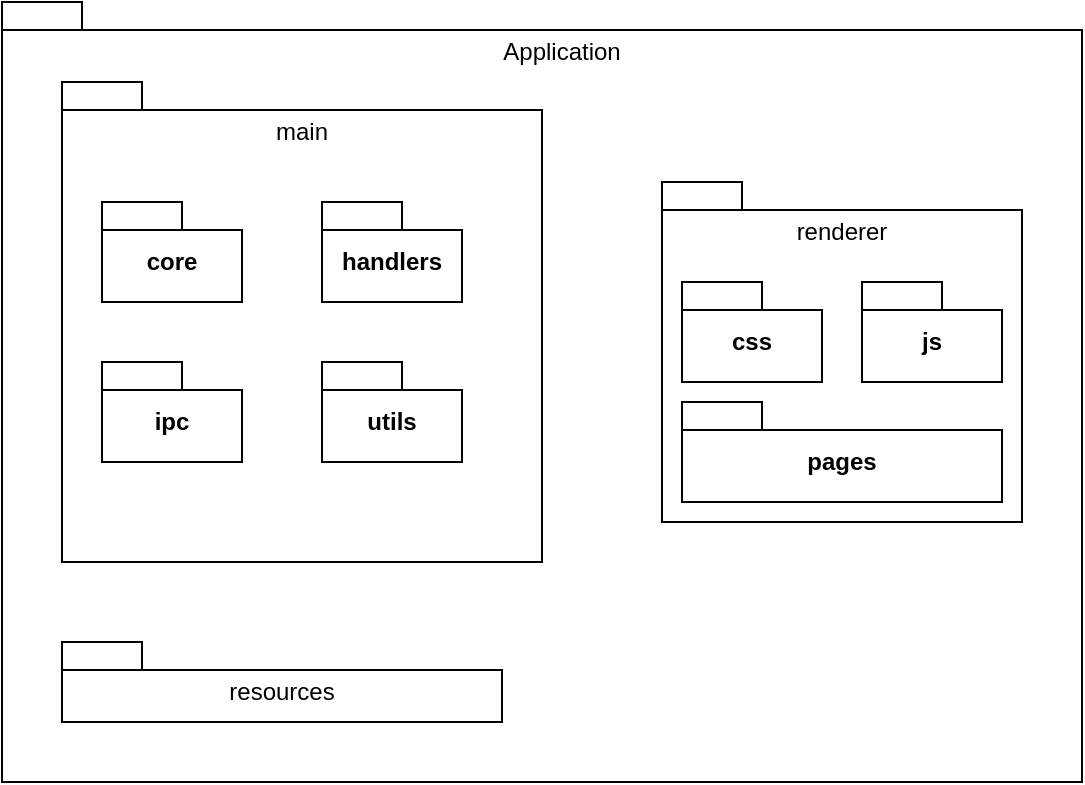 <mxfile version="28.2.8">
  <diagram name="Page-1" id="-cFBabvgw1gyEApec6DL">
    <mxGraphModel dx="830" dy="807" grid="1" gridSize="10" guides="1" tooltips="1" connect="1" arrows="1" fold="1" page="1" pageScale="1" pageWidth="850" pageHeight="1100" math="0" shadow="0">
      <root>
        <mxCell id="0" />
        <mxCell id="1" parent="0" />
        <mxCell id="BYa6IRWE-NaiIjBXu3CN-5" value="" style="shape=folder;fontStyle=1;spacingTop=10;tabWidth=40;tabHeight=14;tabPosition=left;html=1;whiteSpace=wrap;labelPosition=center;verticalLabelPosition=top;align=center;verticalAlign=bottom;" vertex="1" parent="1">
          <mxGeometry x="160" y="270" width="540" height="390" as="geometry" />
        </mxCell>
        <mxCell id="BYa6IRWE-NaiIjBXu3CN-7" value="Application" style="text;html=1;whiteSpace=wrap;strokeColor=none;fillColor=none;align=center;verticalAlign=middle;rounded=0;" vertex="1" parent="1">
          <mxGeometry x="410" y="280" width="60" height="30" as="geometry" />
        </mxCell>
        <mxCell id="BYa6IRWE-NaiIjBXu3CN-8" value="" style="shape=folder;fontStyle=1;spacingTop=10;tabWidth=40;tabHeight=14;tabPosition=left;html=1;whiteSpace=wrap;" vertex="1" parent="1">
          <mxGeometry x="190" y="310" width="240" height="240" as="geometry" />
        </mxCell>
        <mxCell id="BYa6IRWE-NaiIjBXu3CN-9" value="" style="shape=folder;fontStyle=1;spacingTop=10;tabWidth=40;tabHeight=14;tabPosition=left;html=1;whiteSpace=wrap;" vertex="1" parent="1">
          <mxGeometry x="490" y="360" width="180" height="170" as="geometry" />
        </mxCell>
        <mxCell id="BYa6IRWE-NaiIjBXu3CN-10" value="" style="shape=folder;fontStyle=1;spacingTop=10;tabWidth=40;tabHeight=14;tabPosition=left;html=1;whiteSpace=wrap;" vertex="1" parent="1">
          <mxGeometry x="190" y="590" width="220" height="40" as="geometry" />
        </mxCell>
        <mxCell id="BYa6IRWE-NaiIjBXu3CN-11" value="main" style="text;html=1;whiteSpace=wrap;strokeColor=none;fillColor=none;align=center;verticalAlign=middle;rounded=0;" vertex="1" parent="1">
          <mxGeometry x="280" y="320" width="60" height="30" as="geometry" />
        </mxCell>
        <mxCell id="BYa6IRWE-NaiIjBXu3CN-12" value="renderer" style="text;html=1;whiteSpace=wrap;strokeColor=none;fillColor=none;align=center;verticalAlign=middle;rounded=0;" vertex="1" parent="1">
          <mxGeometry x="550" y="370" width="60" height="30" as="geometry" />
        </mxCell>
        <mxCell id="BYa6IRWE-NaiIjBXu3CN-13" value="resources" style="text;html=1;whiteSpace=wrap;strokeColor=none;fillColor=none;align=center;verticalAlign=middle;rounded=0;" vertex="1" parent="1">
          <mxGeometry x="270" y="600" width="60" height="30" as="geometry" />
        </mxCell>
        <mxCell id="BYa6IRWE-NaiIjBXu3CN-14" value="core" style="shape=folder;fontStyle=1;spacingTop=10;tabWidth=40;tabHeight=14;tabPosition=left;html=1;whiteSpace=wrap;" vertex="1" parent="1">
          <mxGeometry x="210" y="370" width="70" height="50" as="geometry" />
        </mxCell>
        <mxCell id="BYa6IRWE-NaiIjBXu3CN-16" value="handlers" style="shape=folder;fontStyle=1;spacingTop=10;tabWidth=40;tabHeight=14;tabPosition=left;html=1;whiteSpace=wrap;" vertex="1" parent="1">
          <mxGeometry x="320" y="370" width="70" height="50" as="geometry" />
        </mxCell>
        <mxCell id="BYa6IRWE-NaiIjBXu3CN-17" value="ipc" style="shape=folder;fontStyle=1;spacingTop=10;tabWidth=40;tabHeight=14;tabPosition=left;html=1;whiteSpace=wrap;" vertex="1" parent="1">
          <mxGeometry x="210" y="450" width="70" height="50" as="geometry" />
        </mxCell>
        <mxCell id="BYa6IRWE-NaiIjBXu3CN-18" value="utils" style="shape=folder;fontStyle=1;spacingTop=10;tabWidth=40;tabHeight=14;tabPosition=left;html=1;whiteSpace=wrap;" vertex="1" parent="1">
          <mxGeometry x="320" y="450" width="70" height="50" as="geometry" />
        </mxCell>
        <mxCell id="BYa6IRWE-NaiIjBXu3CN-19" value="css" style="shape=folder;fontStyle=1;spacingTop=10;tabWidth=40;tabHeight=14;tabPosition=left;html=1;whiteSpace=wrap;" vertex="1" parent="1">
          <mxGeometry x="500" y="410" width="70" height="50" as="geometry" />
        </mxCell>
        <mxCell id="BYa6IRWE-NaiIjBXu3CN-20" value="js" style="shape=folder;fontStyle=1;spacingTop=10;tabWidth=40;tabHeight=14;tabPosition=left;html=1;whiteSpace=wrap;" vertex="1" parent="1">
          <mxGeometry x="590" y="410" width="70" height="50" as="geometry" />
        </mxCell>
        <mxCell id="BYa6IRWE-NaiIjBXu3CN-21" value="pages" style="shape=folder;fontStyle=1;spacingTop=10;tabWidth=40;tabHeight=14;tabPosition=left;html=1;whiteSpace=wrap;" vertex="1" parent="1">
          <mxGeometry x="500" y="470" width="160" height="50" as="geometry" />
        </mxCell>
      </root>
    </mxGraphModel>
  </diagram>
</mxfile>
